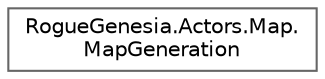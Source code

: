 digraph "Graphical Class Hierarchy"
{
 // LATEX_PDF_SIZE
  bgcolor="transparent";
  edge [fontname=Helvetica,fontsize=10,labelfontname=Helvetica,labelfontsize=10];
  node [fontname=Helvetica,fontsize=10,shape=box,height=0.2,width=0.4];
  rankdir="LR";
  Node0 [label="RogueGenesia.Actors.Map.\lMapGeneration",height=0.2,width=0.4,color="grey40", fillcolor="white", style="filled",URL="$class_rogue_genesia_1_1_actors_1_1_map_1_1_map_generation.html",tooltip=" "];
}
